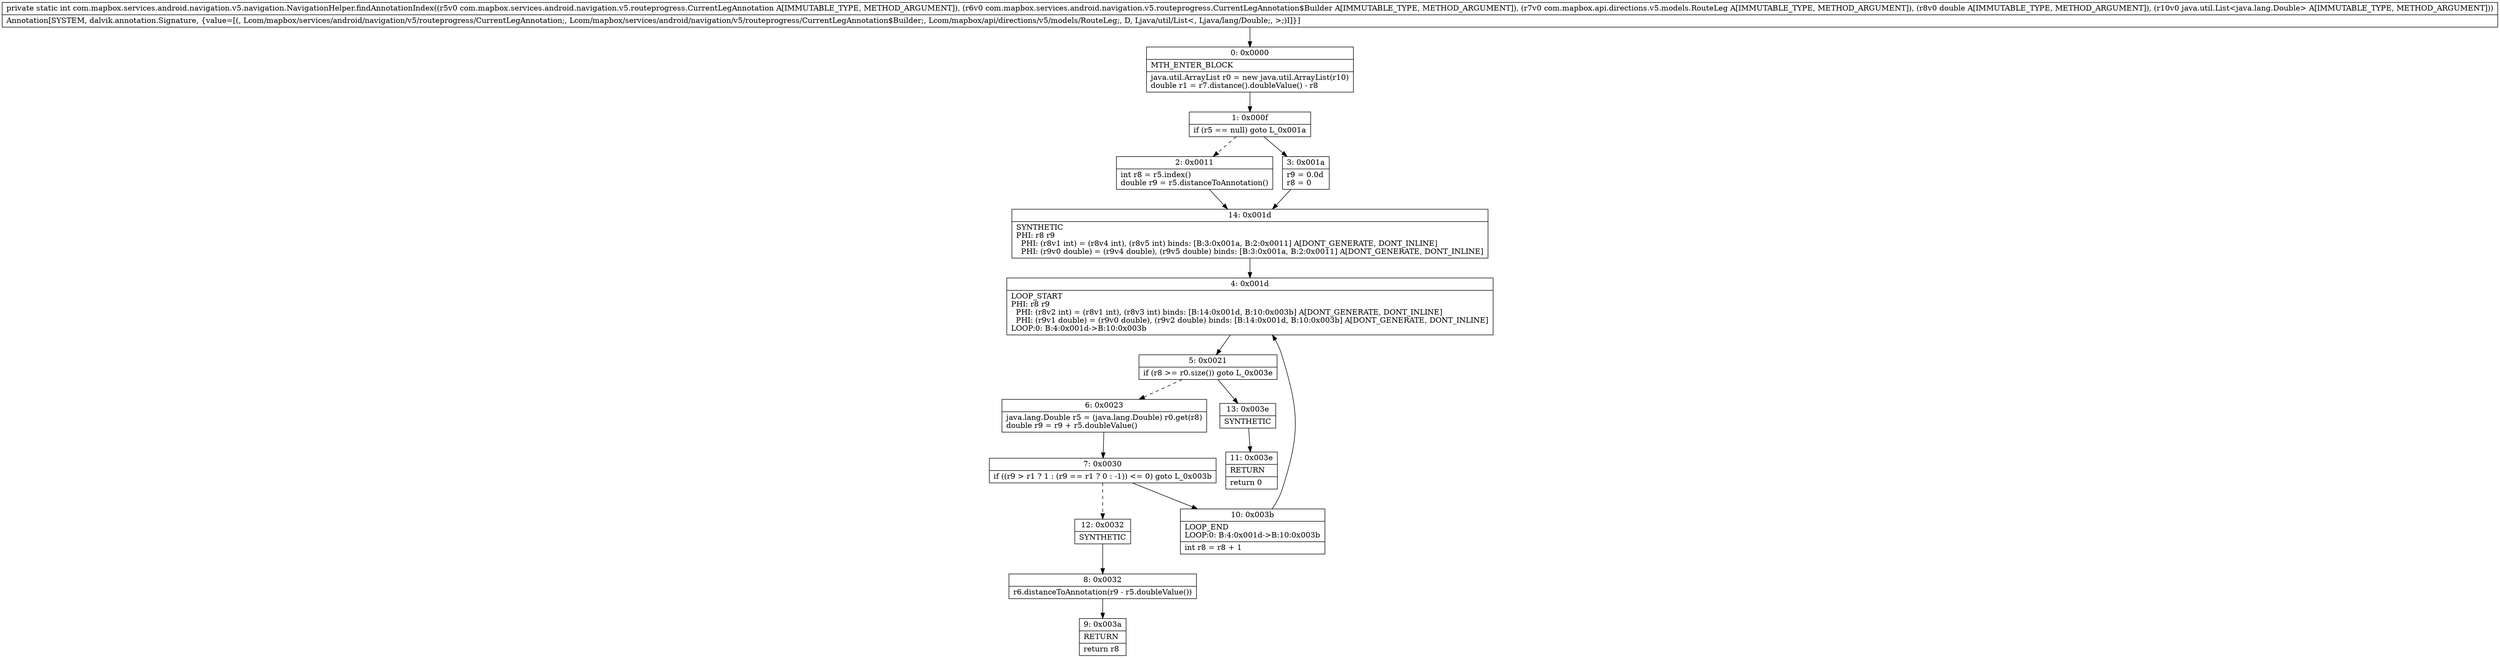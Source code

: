 digraph "CFG forcom.mapbox.services.android.navigation.v5.navigation.NavigationHelper.findAnnotationIndex(Lcom\/mapbox\/services\/android\/navigation\/v5\/routeprogress\/CurrentLegAnnotation;Lcom\/mapbox\/services\/android\/navigation\/v5\/routeprogress\/CurrentLegAnnotation$Builder;Lcom\/mapbox\/api\/directions\/v5\/models\/RouteLeg;DLjava\/util\/List;)I" {
Node_0 [shape=record,label="{0\:\ 0x0000|MTH_ENTER_BLOCK\l|java.util.ArrayList r0 = new java.util.ArrayList(r10)\ldouble r1 = r7.distance().doubleValue() \- r8\l}"];
Node_1 [shape=record,label="{1\:\ 0x000f|if (r5 == null) goto L_0x001a\l}"];
Node_2 [shape=record,label="{2\:\ 0x0011|int r8 = r5.index()\ldouble r9 = r5.distanceToAnnotation()\l}"];
Node_3 [shape=record,label="{3\:\ 0x001a|r9 = 0.0d\lr8 = 0\l}"];
Node_4 [shape=record,label="{4\:\ 0x001d|LOOP_START\lPHI: r8 r9 \l  PHI: (r8v2 int) = (r8v1 int), (r8v3 int) binds: [B:14:0x001d, B:10:0x003b] A[DONT_GENERATE, DONT_INLINE]\l  PHI: (r9v1 double) = (r9v0 double), (r9v2 double) binds: [B:14:0x001d, B:10:0x003b] A[DONT_GENERATE, DONT_INLINE]\lLOOP:0: B:4:0x001d\-\>B:10:0x003b\l}"];
Node_5 [shape=record,label="{5\:\ 0x0021|if (r8 \>= r0.size()) goto L_0x003e\l}"];
Node_6 [shape=record,label="{6\:\ 0x0023|java.lang.Double r5 = (java.lang.Double) r0.get(r8)\ldouble r9 = r9 + r5.doubleValue()\l}"];
Node_7 [shape=record,label="{7\:\ 0x0030|if ((r9 \> r1 ? 1 : (r9 == r1 ? 0 : \-1)) \<= 0) goto L_0x003b\l}"];
Node_8 [shape=record,label="{8\:\ 0x0032|r6.distanceToAnnotation(r9 \- r5.doubleValue())\l}"];
Node_9 [shape=record,label="{9\:\ 0x003a|RETURN\l|return r8\l}"];
Node_10 [shape=record,label="{10\:\ 0x003b|LOOP_END\lLOOP:0: B:4:0x001d\-\>B:10:0x003b\l|int r8 = r8 + 1\l}"];
Node_11 [shape=record,label="{11\:\ 0x003e|RETURN\l|return 0\l}"];
Node_12 [shape=record,label="{12\:\ 0x0032|SYNTHETIC\l}"];
Node_13 [shape=record,label="{13\:\ 0x003e|SYNTHETIC\l}"];
Node_14 [shape=record,label="{14\:\ 0x001d|SYNTHETIC\lPHI: r8 r9 \l  PHI: (r8v1 int) = (r8v4 int), (r8v5 int) binds: [B:3:0x001a, B:2:0x0011] A[DONT_GENERATE, DONT_INLINE]\l  PHI: (r9v0 double) = (r9v4 double), (r9v5 double) binds: [B:3:0x001a, B:2:0x0011] A[DONT_GENERATE, DONT_INLINE]\l}"];
MethodNode[shape=record,label="{private static int com.mapbox.services.android.navigation.v5.navigation.NavigationHelper.findAnnotationIndex((r5v0 com.mapbox.services.android.navigation.v5.routeprogress.CurrentLegAnnotation A[IMMUTABLE_TYPE, METHOD_ARGUMENT]), (r6v0 com.mapbox.services.android.navigation.v5.routeprogress.CurrentLegAnnotation$Builder A[IMMUTABLE_TYPE, METHOD_ARGUMENT]), (r7v0 com.mapbox.api.directions.v5.models.RouteLeg A[IMMUTABLE_TYPE, METHOD_ARGUMENT]), (r8v0 double A[IMMUTABLE_TYPE, METHOD_ARGUMENT]), (r10v0 java.util.List\<java.lang.Double\> A[IMMUTABLE_TYPE, METHOD_ARGUMENT]))  | Annotation[SYSTEM, dalvik.annotation.Signature, \{value=[(, Lcom\/mapbox\/services\/android\/navigation\/v5\/routeprogress\/CurrentLegAnnotation;, Lcom\/mapbox\/services\/android\/navigation\/v5\/routeprogress\/CurrentLegAnnotation$Builder;, Lcom\/mapbox\/api\/directions\/v5\/models\/RouteLeg;, D, Ljava\/util\/List\<, Ljava\/lang\/Double;, \>;)I]\}]\l}"];
MethodNode -> Node_0;
Node_0 -> Node_1;
Node_1 -> Node_2[style=dashed];
Node_1 -> Node_3;
Node_2 -> Node_14;
Node_3 -> Node_14;
Node_4 -> Node_5;
Node_5 -> Node_6[style=dashed];
Node_5 -> Node_13;
Node_6 -> Node_7;
Node_7 -> Node_10;
Node_7 -> Node_12[style=dashed];
Node_8 -> Node_9;
Node_10 -> Node_4;
Node_12 -> Node_8;
Node_13 -> Node_11;
Node_14 -> Node_4;
}

